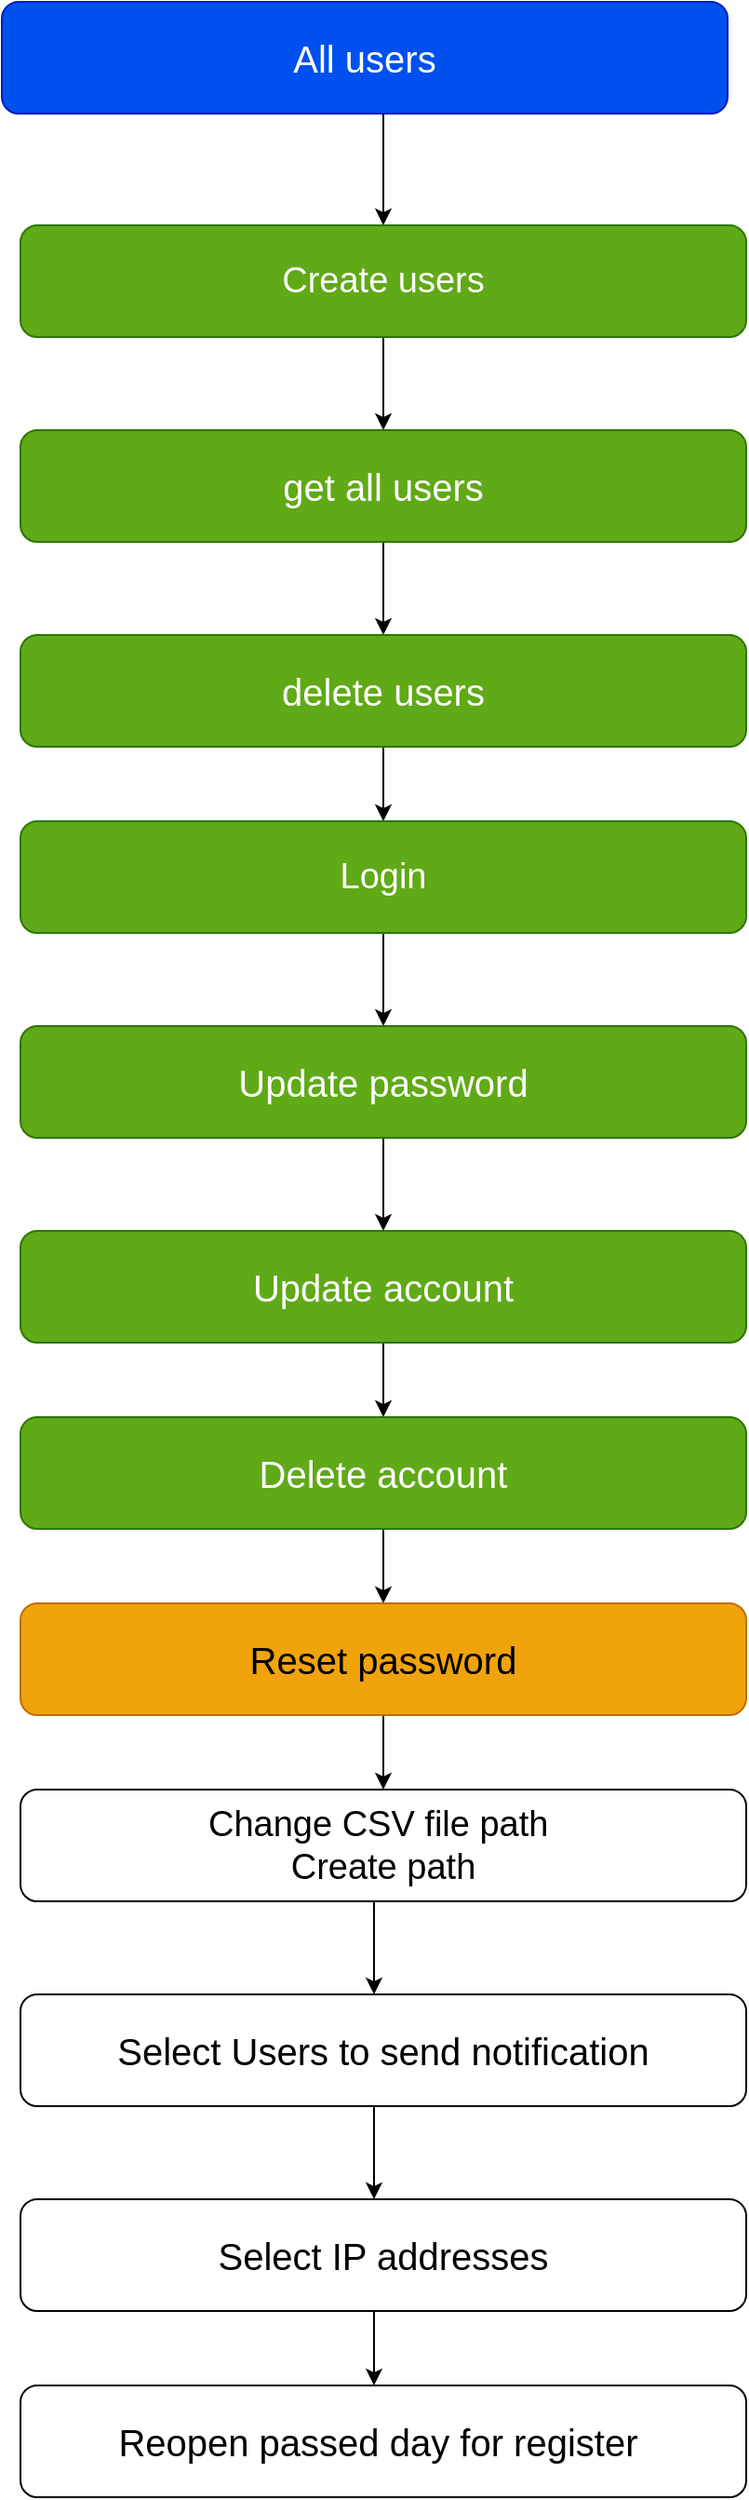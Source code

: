 <mxfile pages="2">
    <diagram id="_EdzXsJLXePsHq5j5Vsq" name="User">
        <mxGraphModel dx="1378" dy="551" grid="1" gridSize="10" guides="1" tooltips="1" connect="1" arrows="1" fold="1" page="1" pageScale="1" pageWidth="850" pageHeight="1100" math="0" shadow="0">
            <root>
                <mxCell id="0"/>
                <mxCell id="1" parent="0"/>
                <mxCell id="vwc_SW6l-aulT4gC-cmG-1" value="" style="edgeStyle=orthogonalEdgeStyle;rounded=0;orthogonalLoop=1;jettySize=auto;html=1;fontSize=20;" parent="1" target="vwc_SW6l-aulT4gC-cmG-4" edge="1">
                    <mxGeometry relative="1" as="geometry">
                        <Array as="points">
                            <mxPoint x="445" y="430"/>
                        </Array>
                        <mxPoint x="435" y="430" as="sourcePoint"/>
                    </mxGeometry>
                </mxCell>
                <mxCell id="vwc_SW6l-aulT4gC-cmG-2" value="&lt;span style=&quot;font-size: 20px;&quot;&gt;All users&lt;/span&gt;" style="rounded=1;whiteSpace=wrap;html=1;fillColor=#0050ef;fontColor=#ffffff;strokeColor=#001DBC;" parent="1" vertex="1">
                    <mxGeometry x="240" y="40" width="390" height="60" as="geometry"/>
                </mxCell>
                <mxCell id="vwc_SW6l-aulT4gC-cmG-3" value="" style="edgeStyle=orthogonalEdgeStyle;rounded=0;orthogonalLoop=1;jettySize=auto;html=1;fontSize=20;" parent="1" source="vwc_SW6l-aulT4gC-cmG-4" target="vwc_SW6l-aulT4gC-cmG-6" edge="1">
                    <mxGeometry relative="1" as="geometry"/>
                </mxCell>
                <mxCell id="vwc_SW6l-aulT4gC-cmG-4" value="&lt;span style=&quot;font-size: 19px;&quot;&gt;Login&lt;/span&gt;" style="whiteSpace=wrap;html=1;rounded=1;fillColor=#60a917;fontColor=#ffffff;strokeColor=#2D7600;" parent="1" vertex="1">
                    <mxGeometry x="250" y="480" width="390" height="60" as="geometry"/>
                </mxCell>
                <mxCell id="vwc_SW6l-aulT4gC-cmG-5" value="" style="edgeStyle=orthogonalEdgeStyle;rounded=0;orthogonalLoop=1;jettySize=auto;html=1;fontSize=20;" parent="1" source="vwc_SW6l-aulT4gC-cmG-6" target="vwc_SW6l-aulT4gC-cmG-7" edge="1">
                    <mxGeometry relative="1" as="geometry"/>
                </mxCell>
                <mxCell id="vwc_SW6l-aulT4gC-cmG-6" value="&lt;span style=&quot;font-size: 20px;&quot;&gt;Update password&lt;/span&gt;" style="whiteSpace=wrap;html=1;rounded=1;fillColor=#60a917;fontColor=#ffffff;strokeColor=#2D7600;" parent="1" vertex="1">
                    <mxGeometry x="250" y="590" width="390" height="60" as="geometry"/>
                </mxCell>
                <mxCell id="vwc_SW6l-aulT4gC-cmG-9" value="" style="edgeStyle=orthogonalEdgeStyle;rounded=0;orthogonalLoop=1;jettySize=auto;html=1;fontSize=20;" parent="1" source="vwc_SW6l-aulT4gC-cmG-7" target="vwc_SW6l-aulT4gC-cmG-8" edge="1">
                    <mxGeometry relative="1" as="geometry"/>
                </mxCell>
                <mxCell id="vwc_SW6l-aulT4gC-cmG-7" value="&lt;span style=&quot;font-size: 20px;&quot;&gt;Update account&lt;/span&gt;" style="whiteSpace=wrap;html=1;rounded=1;fillColor=#60a917;fontColor=#ffffff;strokeColor=#2D7600;" parent="1" vertex="1">
                    <mxGeometry x="250" y="700" width="390" height="60" as="geometry"/>
                </mxCell>
                <mxCell id="vwc_SW6l-aulT4gC-cmG-11" value="" style="edgeStyle=orthogonalEdgeStyle;rounded=0;orthogonalLoop=1;jettySize=auto;html=1;fontSize=20;" parent="1" source="vwc_SW6l-aulT4gC-cmG-8" target="vwc_SW6l-aulT4gC-cmG-10" edge="1">
                    <mxGeometry relative="1" as="geometry"/>
                </mxCell>
                <mxCell id="vwc_SW6l-aulT4gC-cmG-8" value="&lt;font style=&quot;font-size: 20px;&quot;&gt;Delete account&lt;/font&gt;" style="whiteSpace=wrap;html=1;rounded=1;fillColor=#60a917;fontColor=#ffffff;strokeColor=#2D7600;" parent="1" vertex="1">
                    <mxGeometry x="250" y="800" width="390" height="60" as="geometry"/>
                </mxCell>
                <mxCell id="vH4ny2kdJYfRtLOoUWV7-8" value="" style="edgeStyle=orthogonalEdgeStyle;rounded=0;orthogonalLoop=1;jettySize=auto;html=1;" parent="1" source="vwc_SW6l-aulT4gC-cmG-10" target="vH4ny2kdJYfRtLOoUWV7-2" edge="1">
                    <mxGeometry relative="1" as="geometry"/>
                </mxCell>
                <mxCell id="vwc_SW6l-aulT4gC-cmG-10" value="&lt;span style=&quot;font-size: 20px;&quot;&gt;Reset password&lt;/span&gt;" style="whiteSpace=wrap;html=1;rounded=1;fillColor=#f0a30a;fontColor=#000000;strokeColor=#BD7000;" parent="1" vertex="1">
                    <mxGeometry x="250" y="900" width="390" height="60" as="geometry"/>
                </mxCell>
                <mxCell id="vH4ny2kdJYfRtLOoUWV7-1" value="" style="edgeStyle=orthogonalEdgeStyle;rounded=0;orthogonalLoop=1;jettySize=auto;html=1;fontSize=20;" parent="1" source="vH4ny2kdJYfRtLOoUWV7-2" target="vH4ny2kdJYfRtLOoUWV7-4" edge="1">
                    <mxGeometry relative="1" as="geometry">
                        <Array as="points">
                            <mxPoint x="440" y="1080"/>
                            <mxPoint x="440" y="1080"/>
                        </Array>
                    </mxGeometry>
                </mxCell>
                <mxCell id="vH4ny2kdJYfRtLOoUWV7-2" value="&lt;span style=&quot;font-size: 19px;&quot;&gt;Change CSV file path&amp;nbsp;&lt;br&gt;Create path&lt;br&gt;&lt;/span&gt;" style="whiteSpace=wrap;html=1;rounded=1;" parent="1" vertex="1">
                    <mxGeometry x="250" y="1000" width="390" height="60" as="geometry"/>
                </mxCell>
                <mxCell id="vH4ny2kdJYfRtLOoUWV7-3" value="" style="edgeStyle=orthogonalEdgeStyle;rounded=0;orthogonalLoop=1;jettySize=auto;html=1;fontSize=20;" parent="1" source="vH4ny2kdJYfRtLOoUWV7-4" target="vH4ny2kdJYfRtLOoUWV7-6" edge="1">
                    <mxGeometry relative="1" as="geometry">
                        <Array as="points">
                            <mxPoint x="440" y="1190"/>
                            <mxPoint x="440" y="1190"/>
                        </Array>
                    </mxGeometry>
                </mxCell>
                <mxCell id="vH4ny2kdJYfRtLOoUWV7-4" value="&lt;span style=&quot;font-size: 20px;&quot;&gt;Select Users to send notification&lt;/span&gt;" style="whiteSpace=wrap;html=1;rounded=1;" parent="1" vertex="1">
                    <mxGeometry x="250" y="1110" width="390" height="60" as="geometry"/>
                </mxCell>
                <mxCell id="vH4ny2kdJYfRtLOoUWV7-5" value="" style="edgeStyle=orthogonalEdgeStyle;rounded=0;orthogonalLoop=1;jettySize=auto;html=1;fontSize=20;" parent="1" source="vH4ny2kdJYfRtLOoUWV7-6" target="vH4ny2kdJYfRtLOoUWV7-7" edge="1">
                    <mxGeometry relative="1" as="geometry">
                        <Array as="points">
                            <mxPoint x="440" y="1300"/>
                            <mxPoint x="440" y="1300"/>
                        </Array>
                    </mxGeometry>
                </mxCell>
                <mxCell id="vH4ny2kdJYfRtLOoUWV7-6" value="&lt;span style=&quot;font-size: 20px;&quot;&gt;Select IP addresses&lt;/span&gt;" style="whiteSpace=wrap;html=1;rounded=1;" parent="1" vertex="1">
                    <mxGeometry x="250" y="1220" width="390" height="60" as="geometry"/>
                </mxCell>
                <mxCell id="vH4ny2kdJYfRtLOoUWV7-7" value="&lt;span style=&quot;font-size: 20px;&quot;&gt;Reopen passed day for register&amp;nbsp;&lt;/span&gt;" style="whiteSpace=wrap;html=1;rounded=1;" parent="1" vertex="1">
                    <mxGeometry x="250" y="1320" width="390" height="60" as="geometry"/>
                </mxCell>
                <mxCell id="AQWw3HdaVwKSgi8PzCHV-1" value="" style="edgeStyle=orthogonalEdgeStyle;rounded=0;orthogonalLoop=1;jettySize=auto;html=1;fontSize=20;" parent="1" target="AQWw3HdaVwKSgi8PzCHV-3" edge="1">
                    <mxGeometry relative="1" as="geometry">
                        <Array as="points">
                            <mxPoint x="445" y="110"/>
                            <mxPoint x="445" y="110"/>
                        </Array>
                        <mxPoint x="445" y="100" as="sourcePoint"/>
                    </mxGeometry>
                </mxCell>
                <mxCell id="AQWw3HdaVwKSgi8PzCHV-2" value="" style="edgeStyle=orthogonalEdgeStyle;rounded=0;orthogonalLoop=1;jettySize=auto;html=1;fontSize=20;" parent="1" source="AQWw3HdaVwKSgi8PzCHV-3" target="AQWw3HdaVwKSgi8PzCHV-5" edge="1">
                    <mxGeometry relative="1" as="geometry"/>
                </mxCell>
                <mxCell id="AQWw3HdaVwKSgi8PzCHV-3" value="&lt;font style=&quot;font-size: 19px;&quot;&gt;Create users&lt;/font&gt;" style="whiteSpace=wrap;html=1;rounded=1;fillColor=#60a917;fontColor=#ffffff;strokeColor=#2D7600;" parent="1" vertex="1">
                    <mxGeometry x="250" y="160" width="390" height="60" as="geometry"/>
                </mxCell>
                <mxCell id="AQWw3HdaVwKSgi8PzCHV-4" value="" style="edgeStyle=orthogonalEdgeStyle;rounded=0;orthogonalLoop=1;jettySize=auto;html=1;fontSize=20;" parent="1" source="AQWw3HdaVwKSgi8PzCHV-5" target="AQWw3HdaVwKSgi8PzCHV-6" edge="1">
                    <mxGeometry relative="1" as="geometry"/>
                </mxCell>
                <mxCell id="AQWw3HdaVwKSgi8PzCHV-5" value="&lt;font style=&quot;font-size: 20px;&quot;&gt;get all users&lt;/font&gt;" style="whiteSpace=wrap;html=1;rounded=1;fillColor=#60a917;fontColor=#ffffff;strokeColor=#2D7600;" parent="1" vertex="1">
                    <mxGeometry x="250" y="270" width="390" height="60" as="geometry"/>
                </mxCell>
                <mxCell id="AQWw3HdaVwKSgi8PzCHV-6" value="&lt;font style=&quot;font-size: 20px;&quot;&gt;delete users&lt;/font&gt;" style="whiteSpace=wrap;html=1;rounded=1;fillColor=#60a917;fontColor=#ffffff;strokeColor=#2D7600;" parent="1" vertex="1">
                    <mxGeometry x="250" y="380" width="390" height="60" as="geometry"/>
                </mxCell>
            </root>
        </mxGraphModel>
    </diagram>
    <diagram id="cTm_c8p4GEBGiWEA_c1X" name="Admin page">
        <mxGraphModel dx="1378" dy="590" grid="1" gridSize="10" guides="1" tooltips="1" connect="1" arrows="1" fold="1" page="1" pageScale="1" pageWidth="850" pageHeight="1100" math="0" shadow="0">
            <root>
                <mxCell id="YXqLs2XhzHno-_aYa-dA-0"/>
                <mxCell id="YXqLs2XhzHno-_aYa-dA-1" parent="YXqLs2XhzHno-_aYa-dA-0"/>
                <mxCell id="YXqLs2XhzHno-_aYa-dA-2" value="&lt;font style=&quot;font-size: 18px&quot;&gt;Admin Page&lt;/font&gt;" style="rounded=0;whiteSpace=wrap;html=1;" parent="YXqLs2XhzHno-_aYa-dA-1" vertex="1">
                    <mxGeometry x="245" y="90" width="360" height="60" as="geometry"/>
                </mxCell>
                <mxCell id="YXqLs2XhzHno-_aYa-dA-10" value="" style="edgeStyle=none;html=1;fontSize=18;entryX=0;entryY=0.5;entryDx=0;entryDy=0;" parent="YXqLs2XhzHno-_aYa-dA-1" source="YXqLs2XhzHno-_aYa-dA-3" target="YXqLs2XhzHno-_aYa-dA-5" edge="1">
                    <mxGeometry relative="1" as="geometry">
                        <mxPoint x="560" y="250" as="targetPoint"/>
                    </mxGeometry>
                </mxCell>
                <mxCell id="YXqLs2XhzHno-_aYa-dA-3" value="&lt;font style=&quot;font-size: 18px&quot;&gt;Create User&lt;/font&gt;" style="whiteSpace=wrap;html=1;rounded=0;" parent="YXqLs2XhzHno-_aYa-dA-1" vertex="1">
                    <mxGeometry x="120" y="256" width="240" height="60" as="geometry"/>
                </mxCell>
                <mxCell id="YXqLs2XhzHno-_aYa-dA-5" value="&lt;font style=&quot;font-size: 18px&quot;&gt;inputs&lt;br&gt;&lt;br&gt;name&lt;br&gt;email&lt;br&gt;password&lt;br&gt;&lt;/font&gt;" style="whiteSpace=wrap;html=1;rounded=0;" parent="YXqLs2XhzHno-_aYa-dA-1" vertex="1">
                    <mxGeometry x="580" y="220" width="120" height="130" as="geometry"/>
                </mxCell>
                <mxCell id="YXqLs2XhzHno-_aYa-dA-14" value="" style="edgeStyle=none;html=1;fontSize=18;entryX=0;entryY=0.5;entryDx=0;entryDy=0;" parent="YXqLs2XhzHno-_aYa-dA-1" source="YXqLs2XhzHno-_aYa-dA-11" target="YXqLs2XhzHno-_aYa-dA-13" edge="1">
                    <mxGeometry relative="1" as="geometry"/>
                </mxCell>
                <mxCell id="YXqLs2XhzHno-_aYa-dA-11" value="&lt;span style=&quot;font-size: 18px&quot;&gt;IP Address&lt;/span&gt;" style="whiteSpace=wrap;html=1;rounded=0;" parent="YXqLs2XhzHno-_aYa-dA-1" vertex="1">
                    <mxGeometry x="130" y="510" width="230" height="60" as="geometry"/>
                </mxCell>
                <mxCell id="YXqLs2XhzHno-_aYa-dA-13" value="&lt;font style=&quot;font-size: 18px&quot;&gt;List ip addresses&lt;br&gt;delete ip addresses&lt;br&gt;add ip address&lt;br&gt;&lt;/font&gt;" style="whiteSpace=wrap;html=1;rounded=0;" parent="YXqLs2XhzHno-_aYa-dA-1" vertex="1">
                    <mxGeometry x="580" y="455" width="200" height="170" as="geometry"/>
                </mxCell>
                <mxCell id="YXqLs2XhzHno-_aYa-dA-15" value="" style="edgeStyle=none;html=1;fontSize=18;entryX=0;entryY=0.5;entryDx=0;entryDy=0;" parent="YXqLs2XhzHno-_aYa-dA-1" source="YXqLs2XhzHno-_aYa-dA-16" target="YXqLs2XhzHno-_aYa-dA-17" edge="1">
                    <mxGeometry relative="1" as="geometry"/>
                </mxCell>
                <mxCell id="YXqLs2XhzHno-_aYa-dA-16" value="&lt;span style=&quot;font-size: 18px&quot;&gt;Email&lt;/span&gt;" style="whiteSpace=wrap;html=1;rounded=0;" parent="YXqLs2XhzHno-_aYa-dA-1" vertex="1">
                    <mxGeometry x="130" y="745" width="230" height="60" as="geometry"/>
                </mxCell>
                <mxCell id="YXqLs2XhzHno-_aYa-dA-17" value="&lt;font style=&quot;font-size: 18px&quot;&gt;List&amp;nbsp; emails&lt;br&gt;delete emails&lt;br&gt;add emails&lt;br&gt;&lt;/font&gt;" style="whiteSpace=wrap;html=1;rounded=0;" parent="YXqLs2XhzHno-_aYa-dA-1" vertex="1">
                    <mxGeometry x="580" y="690" width="200" height="170" as="geometry"/>
                </mxCell>
                <mxCell id="YXqLs2XhzHno-_aYa-dA-18" value="" style="edgeStyle=none;html=1;fontSize=18;entryX=0;entryY=0.5;entryDx=0;entryDy=0;" parent="YXqLs2XhzHno-_aYa-dA-1" source="YXqLs2XhzHno-_aYa-dA-19" target="YXqLs2XhzHno-_aYa-dA-20" edge="1">
                    <mxGeometry relative="1" as="geometry"/>
                </mxCell>
                <mxCell id="YXqLs2XhzHno-_aYa-dA-19" value="&lt;span style=&quot;font-size: 18px&quot;&gt;CSV File&lt;/span&gt;" style="whiteSpace=wrap;html=1;rounded=0;" parent="YXqLs2XhzHno-_aYa-dA-1" vertex="1">
                    <mxGeometry x="130" y="965" width="230" height="60" as="geometry"/>
                </mxCell>
                <mxCell id="YXqLs2XhzHno-_aYa-dA-20" value="&lt;font style=&quot;font-size: 18px&quot;&gt;update path: text input&lt;br&gt;upload file: file input&lt;br&gt;&lt;/font&gt;" style="whiteSpace=wrap;html=1;rounded=0;" parent="YXqLs2XhzHno-_aYa-dA-1" vertex="1">
                    <mxGeometry x="580" y="910" width="200" height="170" as="geometry"/>
                </mxCell>
                <mxCell id="YXqLs2XhzHno-_aYa-dA-21" value="" style="edgeStyle=none;html=1;fontSize=18;entryX=0;entryY=0.5;entryDx=0;entryDy=0;" parent="YXqLs2XhzHno-_aYa-dA-1" source="YXqLs2XhzHno-_aYa-dA-22" target="YXqLs2XhzHno-_aYa-dA-23" edge="1">
                    <mxGeometry relative="1" as="geometry"/>
                </mxCell>
                <mxCell id="YXqLs2XhzHno-_aYa-dA-22" value="&lt;span style=&quot;font-size: 18px&quot;&gt;update password&lt;/span&gt;" style="whiteSpace=wrap;html=1;rounded=0;" parent="YXqLs2XhzHno-_aYa-dA-1" vertex="1">
                    <mxGeometry x="120" y="1175" width="230" height="60" as="geometry"/>
                </mxCell>
                <mxCell id="YXqLs2XhzHno-_aYa-dA-23" value="&lt;font style=&quot;font-size: 18px&quot;&gt;old password&lt;br&gt;new password&lt;br&gt;&lt;/font&gt;" style="whiteSpace=wrap;html=1;rounded=0;" parent="YXqLs2XhzHno-_aYa-dA-1" vertex="1">
                    <mxGeometry x="570" y="1120" width="200" height="170" as="geometry"/>
                </mxCell>
                <mxCell id="_0QOn8F7-9ZcNeS6H2wQ-0" value="" style="edgeStyle=none;html=1;fontSize=18;entryX=0;entryY=0.5;entryDx=0;entryDy=0;" parent="YXqLs2XhzHno-_aYa-dA-1" source="_0QOn8F7-9ZcNeS6H2wQ-1" target="_0QOn8F7-9ZcNeS6H2wQ-2" edge="1">
                    <mxGeometry relative="1" as="geometry"/>
                </mxCell>
                <mxCell id="_0QOn8F7-9ZcNeS6H2wQ-1" value="&lt;span style=&quot;font-size: 18px&quot;&gt;issue&amp;nbsp;&lt;/span&gt;" style="whiteSpace=wrap;html=1;rounded=0;" parent="YXqLs2XhzHno-_aYa-dA-1" vertex="1">
                    <mxGeometry x="120" y="1395" width="230" height="60" as="geometry"/>
                </mxCell>
                <mxCell id="_0QOn8F7-9ZcNeS6H2wQ-2" value="&lt;font style=&quot;font-size: 18px&quot;&gt;list issues&lt;br&gt;resolve issues&lt;br&gt;&lt;/font&gt;" style="whiteSpace=wrap;html=1;rounded=0;" parent="YXqLs2XhzHno-_aYa-dA-1" vertex="1">
                    <mxGeometry x="570" y="1340" width="200" height="170" as="geometry"/>
                </mxCell>
            </root>
        </mxGraphModel>
    </diagram>
    <diagram id="eiICEFaBByMqLPbuKp9l" name="Cron Job">
        <mxGraphModel dx="1156" dy="638" grid="1" gridSize="10" guides="1" tooltips="1" connect="1" arrows="1" fold="1" page="1" pageScale="1" pageWidth="850" pageHeight="1100" math="0" shadow="0">
            <root>
                <mxCell id="AkRadnEClDhiZlgCwoSM-0"/>
                <mxCell id="AkRadnEClDhiZlgCwoSM-1" parent="AkRadnEClDhiZlgCwoSM-0"/>
                <mxCell id="DkyR_oFyXRtsIPczqJVe-1" value="" style="edgeStyle=none;html=1;fontSize=18;" parent="AkRadnEClDhiZlgCwoSM-1" source="AkRadnEClDhiZlgCwoSM-6" target="DkyR_oFyXRtsIPczqJVe-0" edge="1">
                    <mxGeometry relative="1" as="geometry"/>
                </mxCell>
                <mxCell id="AkRadnEClDhiZlgCwoSM-6" value="&lt;span style=&quot;font-size: 18px&quot;&gt;Job&lt;/span&gt;" style="rounded=0;whiteSpace=wrap;html=1;fillColor=#60a917;fontColor=#ffffff;strokeColor=#2D7600;" parent="AkRadnEClDhiZlgCwoSM-1" vertex="1">
                    <mxGeometry x="80" y="40" width="320" height="60" as="geometry"/>
                </mxCell>
                <mxCell id="DkyR_oFyXRtsIPczqJVe-3" value="" style="edgeStyle=none;html=1;fontSize=18;" parent="AkRadnEClDhiZlgCwoSM-1" source="DkyR_oFyXRtsIPczqJVe-0" target="DkyR_oFyXRtsIPczqJVe-2" edge="1">
                    <mxGeometry relative="1" as="geometry"/>
                </mxCell>
                <mxCell id="DkyR_oFyXRtsIPczqJVe-5" value="" style="edgeStyle=none;html=1;fontSize=18;" parent="AkRadnEClDhiZlgCwoSM-1" source="DkyR_oFyXRtsIPczqJVe-0" target="DkyR_oFyXRtsIPczqJVe-4" edge="1">
                    <mxGeometry relative="1" as="geometry"/>
                </mxCell>
                <mxCell id="DkyR_oFyXRtsIPczqJVe-0" value="&lt;font style=&quot;font-size: 18px&quot;&gt;Read Today's csv file&lt;/font&gt;" style="rounded=0;whiteSpace=wrap;html=1;" parent="AkRadnEClDhiZlgCwoSM-1" vertex="1">
                    <mxGeometry x="80" y="180" width="320" height="60" as="geometry"/>
                </mxCell>
                <mxCell id="DkyR_oFyXRtsIPczqJVe-2" value="&lt;span style=&quot;font-size: 18px&quot;&gt;handle err&lt;br&gt;data =&amp;gt; obj&lt;br&gt;&lt;/span&gt;" style="whiteSpace=wrap;html=1;rounded=0;" parent="AkRadnEClDhiZlgCwoSM-1" vertex="1">
                    <mxGeometry x="560" y="140" width="200" height="140" as="geometry"/>
                </mxCell>
                <mxCell id="DkyR_oFyXRtsIPczqJVe-7" value="" style="edgeStyle=none;html=1;fontSize=18;" parent="AkRadnEClDhiZlgCwoSM-1" source="DkyR_oFyXRtsIPczqJVe-4" target="DkyR_oFyXRtsIPczqJVe-6" edge="1">
                    <mxGeometry relative="1" as="geometry"/>
                </mxCell>
                <mxCell id="DkyR_oFyXRtsIPczqJVe-11" value="" style="edgeStyle=none;html=1;fontSize=18;" parent="AkRadnEClDhiZlgCwoSM-1" source="DkyR_oFyXRtsIPczqJVe-4" target="DkyR_oFyXRtsIPczqJVe-9" edge="1">
                    <mxGeometry relative="1" as="geometry"/>
                </mxCell>
                <mxCell id="DkyR_oFyXRtsIPczqJVe-4" value="&lt;span style=&quot;font-size: 18px&quot;&gt;Write in the database&lt;/span&gt;" style="rounded=0;whiteSpace=wrap;html=1;" parent="AkRadnEClDhiZlgCwoSM-1" vertex="1">
                    <mxGeometry x="80" y="340" width="320" height="60" as="geometry"/>
                </mxCell>
                <mxCell id="DkyR_oFyXRtsIPczqJVe-6" value="&lt;font style=&quot;font-size: 18px&quot;&gt;if exist =&amp;gt;&amp;nbsp; update&lt;br&gt;handle not null constraint&lt;br&gt;&lt;/font&gt;" style="whiteSpace=wrap;html=1;rounded=0;" parent="AkRadnEClDhiZlgCwoSM-1" vertex="1">
                    <mxGeometry x="560" y="305" width="200" height="130" as="geometry"/>
                </mxCell>
                <mxCell id="DkyR_oFyXRtsIPczqJVe-8" value="" style="edgeStyle=none;html=1;fontSize=18;" parent="AkRadnEClDhiZlgCwoSM-1" source="DkyR_oFyXRtsIPczqJVe-9" target="DkyR_oFyXRtsIPczqJVe-10" edge="1">
                    <mxGeometry relative="1" as="geometry"/>
                </mxCell>
                <mxCell id="DkyR_oFyXRtsIPczqJVe-9" value="&lt;span style=&quot;font-size: 18px&quot;&gt;Get all and compare&lt;/span&gt;" style="rounded=0;whiteSpace=wrap;html=1;" parent="AkRadnEClDhiZlgCwoSM-1" vertex="1">
                    <mxGeometry x="80" y="515" width="320" height="60" as="geometry"/>
                </mxCell>
                <mxCell id="DkyR_oFyXRtsIPczqJVe-10" value="&lt;font style=&quot;font-size: 18px&quot;&gt;1. find match form register&lt;br&gt;&amp;nbsp;2. compare cost&amp;nbsp;&lt;br&gt;3. add in issue table &lt;br&gt;&amp;amp;report issue&amp;nbsp;&amp;nbsp;&lt;br&gt;&lt;/font&gt;" style="whiteSpace=wrap;html=1;rounded=0;" parent="AkRadnEClDhiZlgCwoSM-1" vertex="1">
                    <mxGeometry x="560" y="485" width="240" height="125" as="geometry"/>
                </mxCell>
            </root>
        </mxGraphModel>
    </diagram>
</mxfile>